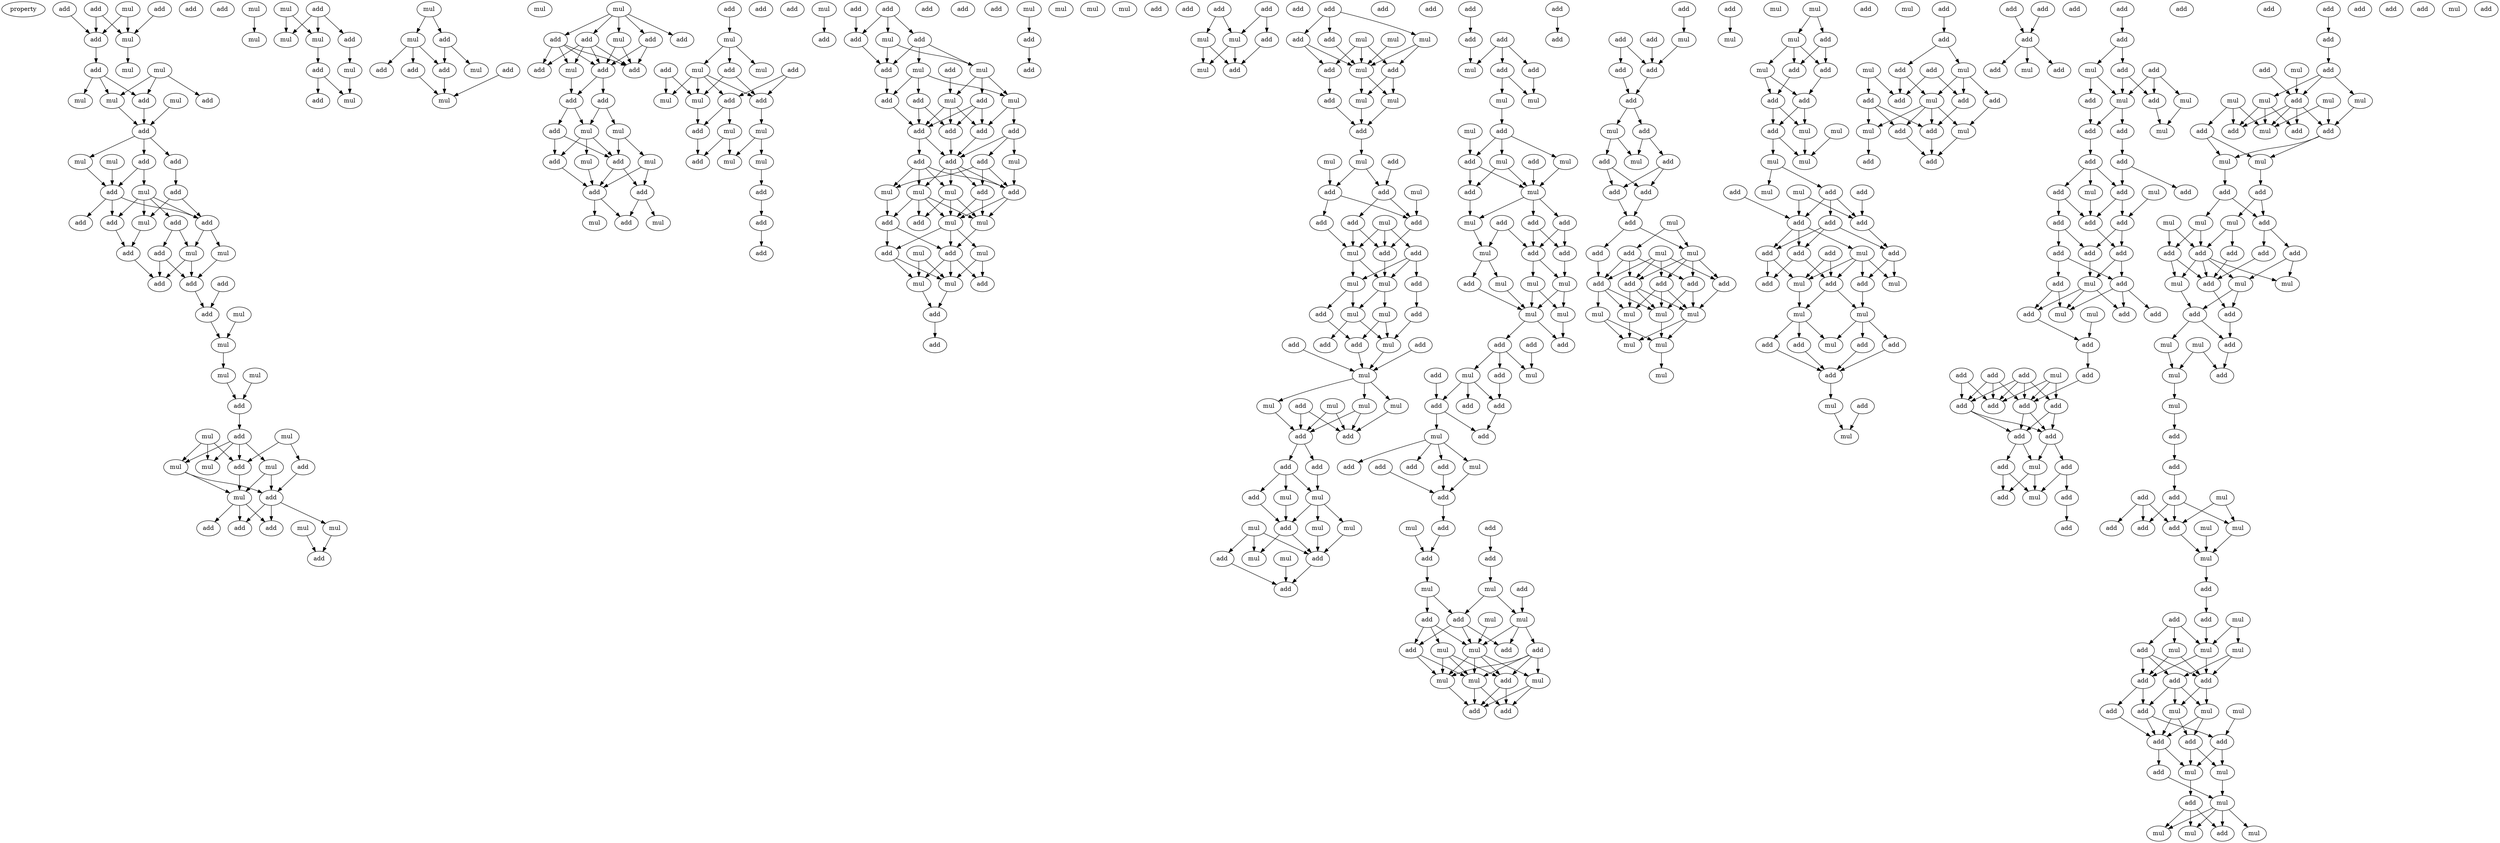 digraph {
    node [fontcolor=black]
    property [mul=2,lf=1.5]
    0 [ label = add ];
    1 [ label = mul ];
    2 [ label = add ];
    3 [ label = add ];
    4 [ label = add ];
    5 [ label = add ];
    6 [ label = mul ];
    7 [ label = mul ];
    8 [ label = mul ];
    9 [ label = add ];
    10 [ label = add ];
    11 [ label = add ];
    12 [ label = mul ];
    13 [ label = mul ];
    14 [ label = mul ];
    15 [ label = add ];
    16 [ label = add ];
    17 [ label = mul ];
    18 [ label = mul ];
    19 [ label = add ];
    20 [ label = add ];
    21 [ label = add ];
    22 [ label = mul ];
    23 [ label = add ];
    24 [ label = mul ];
    25 [ label = add ];
    26 [ label = add ];
    27 [ label = add ];
    28 [ label = add ];
    29 [ label = mul ];
    30 [ label = add ];
    31 [ label = mul ];
    32 [ label = add ];
    33 [ label = add ];
    34 [ label = add ];
    35 [ label = add ];
    36 [ label = mul ];
    37 [ label = mul ];
    38 [ label = mul ];
    39 [ label = mul ];
    40 [ label = add ];
    41 [ label = add ];
    42 [ label = mul ];
    43 [ label = add ];
    44 [ label = mul ];
    45 [ label = mul ];
    46 [ label = mul ];
    47 [ label = add ];
    48 [ label = add ];
    49 [ label = mul ];
    50 [ label = mul ];
    51 [ label = add ];
    52 [ label = add ];
    53 [ label = add ];
    54 [ label = mul ];
    55 [ label = mul ];
    56 [ label = add ];
    57 [ label = mul ];
    58 [ label = add ];
    59 [ label = mul ];
    60 [ label = mul ];
    61 [ label = add ];
    62 [ label = mul ];
    63 [ label = add ];
    64 [ label = mul ];
    65 [ label = mul ];
    66 [ label = add ];
    67 [ label = mul ];
    68 [ label = add ];
    69 [ label = mul ];
    70 [ label = mul ];
    71 [ label = add ];
    72 [ label = add ];
    73 [ label = add ];
    74 [ label = mul ];
    75 [ label = add ];
    76 [ label = add ];
    77 [ label = mul ];
    78 [ label = mul ];
    79 [ label = mul ];
    80 [ label = add ];
    81 [ label = add ];
    82 [ label = add ];
    83 [ label = mul ];
    84 [ label = add ];
    85 [ label = add ];
    86 [ label = add ];
    87 [ label = mul ];
    88 [ label = add ];
    89 [ label = add ];
    90 [ label = add ];
    91 [ label = mul ];
    92 [ label = add ];
    93 [ label = mul ];
    94 [ label = add ];
    95 [ label = mul ];
    96 [ label = add ];
    97 [ label = mul ];
    98 [ label = add ];
    99 [ label = add ];
    100 [ label = mul ];
    101 [ label = mul ];
    102 [ label = add ];
    103 [ label = add ];
    104 [ label = mul ];
    105 [ label = add ];
    106 [ label = mul ];
    107 [ label = mul ];
    108 [ label = add ];
    109 [ label = add ];
    110 [ label = mul ];
    111 [ label = add ];
    112 [ label = add ];
    113 [ label = mul ];
    114 [ label = mul ];
    115 [ label = add ];
    116 [ label = mul ];
    117 [ label = add ];
    118 [ label = mul ];
    119 [ label = mul ];
    120 [ label = add ];
    121 [ label = add ];
    122 [ label = add ];
    123 [ label = add ];
    124 [ label = mul ];
    125 [ label = add ];
    126 [ label = add ];
    127 [ label = add ];
    128 [ label = add ];
    129 [ label = add ];
    130 [ label = add ];
    131 [ label = add ];
    132 [ label = mul ];
    133 [ label = mul ];
    134 [ label = add ];
    135 [ label = add ];
    136 [ label = mul ];
    137 [ label = mul ];
    138 [ label = add ];
    139 [ label = mul ];
    140 [ label = add ];
    141 [ label = add ];
    142 [ label = add ];
    143 [ label = add ];
    144 [ label = add ];
    145 [ label = add ];
    146 [ label = add ];
    147 [ label = add ];
    148 [ label = mul ];
    149 [ label = add ];
    150 [ label = mul ];
    151 [ label = mul ];
    152 [ label = mul ];
    153 [ label = add ];
    154 [ label = add ];
    155 [ label = add ];
    156 [ label = mul ];
    157 [ label = add ];
    158 [ label = mul ];
    159 [ label = mul ];
    160 [ label = add ];
    161 [ label = mul ];
    162 [ label = add ];
    163 [ label = mul ];
    164 [ label = mul ];
    165 [ label = add ];
    166 [ label = add ];
    167 [ label = add ];
    168 [ label = add ];
    169 [ label = add ];
    170 [ label = mul ];
    171 [ label = mul ];
    172 [ label = mul ];
    173 [ label = add ];
    174 [ label = mul ];
    175 [ label = add ];
    176 [ label = add ];
    177 [ label = add ];
    178 [ label = add ];
    179 [ label = add ];
    180 [ label = add ];
    181 [ label = mul ];
    182 [ label = mul ];
    183 [ label = add ];
    184 [ label = mul ];
    185 [ label = add ];
    186 [ label = add ];
    187 [ label = add ];
    188 [ label = mul ];
    189 [ label = mul ];
    190 [ label = mul ];
    191 [ label = add ];
    192 [ label = mul ];
    193 [ label = add ];
    194 [ label = add ];
    195 [ label = add ];
    196 [ label = mul ];
    197 [ label = mul ];
    198 [ label = add ];
    199 [ label = add ];
    200 [ label = mul ];
    201 [ label = mul ];
    202 [ label = add ];
    203 [ label = add ];
    204 [ label = mul ];
    205 [ label = add ];
    206 [ label = add ];
    207 [ label = add ];
    208 [ label = mul ];
    209 [ label = add ];
    210 [ label = mul ];
    211 [ label = add ];
    212 [ label = mul ];
    213 [ label = add ];
    214 [ label = mul ];
    215 [ label = add ];
    216 [ label = add ];
    217 [ label = mul ];
    218 [ label = mul ];
    219 [ label = add ];
    220 [ label = add ];
    221 [ label = add ];
    222 [ label = mul ];
    223 [ label = add ];
    224 [ label = mul ];
    225 [ label = mul ];
    226 [ label = mul ];
    227 [ label = mul ];
    228 [ label = add ];
    229 [ label = mul ];
    230 [ label = add ];
    231 [ label = add ];
    232 [ label = add ];
    233 [ label = add ];
    234 [ label = add ];
    235 [ label = mul ];
    236 [ label = mul ];
    237 [ label = add ];
    238 [ label = mul ];
    239 [ label = mul ];
    240 [ label = mul ];
    241 [ label = add ];
    242 [ label = add ];
    243 [ label = mul ];
    244 [ label = mul ];
    245 [ label = add ];
    246 [ label = add ];
    247 [ label = add ];
    248 [ label = add ];
    249 [ label = add ];
    250 [ label = add ];
    251 [ label = add ];
    252 [ label = add ];
    253 [ label = mul ];
    254 [ label = mul ];
    255 [ label = mul ];
    256 [ label = add ];
    257 [ label = add ];
    258 [ label = mul ];
    259 [ label = add ];
    260 [ label = add ];
    261 [ label = mul ];
    262 [ label = add ];
    263 [ label = mul ];
    264 [ label = add ];
    265 [ label = mul ];
    266 [ label = add ];
    267 [ label = mul ];
    268 [ label = add ];
    269 [ label = add ];
    270 [ label = add ];
    271 [ label = mul ];
    272 [ label = add ];
    273 [ label = add ];
    274 [ label = mul ];
    275 [ label = mul ];
    276 [ label = mul ];
    277 [ label = mul ];
    278 [ label = mul ];
    279 [ label = add ];
    280 [ label = add ];
    281 [ label = add ];
    282 [ label = add ];
    283 [ label = mul ];
    284 [ label = add ];
    285 [ label = mul ];
    286 [ label = add ];
    287 [ label = add ];
    288 [ label = add ];
    289 [ label = add ];
    290 [ label = mul ];
    291 [ label = add ];
    292 [ label = add ];
    293 [ label = add ];
    294 [ label = mul ];
    295 [ label = add ];
    296 [ label = add ];
    297 [ label = add ];
    298 [ label = mul ];
    299 [ label = add ];
    300 [ label = add ];
    301 [ label = add ];
    302 [ label = mul ];
    303 [ label = add ];
    304 [ label = mul ];
    305 [ label = add ];
    306 [ label = mul ];
    307 [ label = add ];
    308 [ label = mul ];
    309 [ label = mul ];
    310 [ label = add ];
    311 [ label = add ];
    312 [ label = mul ];
    313 [ label = add ];
    314 [ label = mul ];
    315 [ label = mul ];
    316 [ label = add ];
    317 [ label = mul ];
    318 [ label = add ];
    319 [ label = add ];
    320 [ label = add ];
    321 [ label = mul ];
    322 [ label = add ];
    323 [ label = add ];
    324 [ label = add ];
    325 [ label = add ];
    326 [ label = add ];
    327 [ label = add ];
    328 [ label = mul ];
    329 [ label = add ];
    330 [ label = mul ];
    331 [ label = add ];
    332 [ label = mul ];
    333 [ label = add ];
    334 [ label = add ];
    335 [ label = add ];
    336 [ label = mul ];
    337 [ label = add ];
    338 [ label = mul ];
    339 [ label = add ];
    340 [ label = add ];
    341 [ label = mul ];
    342 [ label = add ];
    343 [ label = add ];
    344 [ label = add ];
    345 [ label = add ];
    346 [ label = add ];
    347 [ label = mul ];
    348 [ label = mul ];
    349 [ label = mul ];
    350 [ label = mul ];
    351 [ label = mul ];
    352 [ label = mul ];
    353 [ label = mul ];
    354 [ label = mul ];
    355 [ label = mul ];
    356 [ label = add ];
    357 [ label = mul ];
    358 [ label = add ];
    359 [ label = mul ];
    360 [ label = add ];
    361 [ label = add ];
    362 [ label = mul ];
    363 [ label = add ];
    364 [ label = add ];
    365 [ label = add ];
    366 [ label = mul ];
    367 [ label = mul ];
    368 [ label = mul ];
    369 [ label = mul ];
    370 [ label = mul ];
    371 [ label = mul ];
    372 [ label = add ];
    373 [ label = add ];
    374 [ label = add ];
    375 [ label = add ];
    376 [ label = add ];
    377 [ label = add ];
    378 [ label = mul ];
    379 [ label = add ];
    380 [ label = add ];
    381 [ label = add ];
    382 [ label = add ];
    383 [ label = add ];
    384 [ label = add ];
    385 [ label = add ];
    386 [ label = mul ];
    387 [ label = mul ];
    388 [ label = mul ];
    389 [ label = mul ];
    390 [ label = mul ];
    391 [ label = add ];
    392 [ label = add ];
    393 [ label = add ];
    394 [ label = add ];
    395 [ label = add ];
    396 [ label = mul ];
    397 [ label = add ];
    398 [ label = mul ];
    399 [ label = add ];
    400 [ label = add ];
    401 [ label = add ];
    402 [ label = mul ];
    403 [ label = mul ];
    404 [ label = add ];
    405 [ label = add ];
    406 [ label = add ];
    407 [ label = mul ];
    408 [ label = add ];
    409 [ label = add ];
    410 [ label = add ];
    411 [ label = mul ];
    412 [ label = add ];
    413 [ label = mul ];
    414 [ label = add ];
    415 [ label = add ];
    416 [ label = add ];
    417 [ label = add ];
    418 [ label = add ];
    419 [ label = add ];
    420 [ label = add ];
    421 [ label = add ];
    422 [ label = mul ];
    423 [ label = add ];
    424 [ label = add ];
    425 [ label = mul ];
    426 [ label = add ];
    427 [ label = add ];
    428 [ label = mul ];
    429 [ label = add ];
    430 [ label = mul ];
    431 [ label = add ];
    432 [ label = add ];
    433 [ label = mul ];
    434 [ label = add ];
    435 [ label = add ];
    436 [ label = add ];
    437 [ label = add ];
    438 [ label = mul ];
    439 [ label = mul ];
    440 [ label = add ];
    441 [ label = add ];
    442 [ label = add ];
    443 [ label = add ];
    444 [ label = add ];
    445 [ label = add ];
    446 [ label = add ];
    447 [ label = add ];
    448 [ label = add ];
    449 [ label = add ];
    450 [ label = add ];
    451 [ label = mul ];
    452 [ label = mul ];
    453 [ label = add ];
    454 [ label = mul ];
    455 [ label = add ];
    456 [ label = add ];
    457 [ label = add ];
    458 [ label = add ];
    459 [ label = add ];
    460 [ label = add ];
    461 [ label = add ];
    462 [ label = mul ];
    463 [ label = add ];
    464 [ label = add ];
    465 [ label = add ];
    466 [ label = add ];
    467 [ label = add ];
    468 [ label = add ];
    469 [ label = add ];
    470 [ label = mul ];
    471 [ label = add ];
    472 [ label = add ];
    473 [ label = add ];
    474 [ label = mul ];
    475 [ label = add ];
    476 [ label = add ];
    477 [ label = add ];
    478 [ label = add ];
    479 [ label = add ];
    480 [ label = add ];
    481 [ label = mul ];
    482 [ label = mul ];
    483 [ label = mul ];
    484 [ label = add ];
    485 [ label = mul ];
    486 [ label = mul ];
    487 [ label = add ];
    488 [ label = add ];
    489 [ label = mul ];
    490 [ label = add ];
    491 [ label = add ];
    492 [ label = mul ];
    493 [ label = mul ];
    494 [ label = add ];
    495 [ label = add ];
    496 [ label = mul ];
    497 [ label = mul ];
    498 [ label = add ];
    499 [ label = mul ];
    500 [ label = add ];
    501 [ label = add ];
    502 [ label = add ];
    503 [ label = add ];
    504 [ label = add ];
    505 [ label = add ];
    506 [ label = mul ];
    507 [ label = mul ];
    508 [ label = mul ];
    509 [ label = add ];
    510 [ label = add ];
    511 [ label = mul ];
    512 [ label = mul ];
    513 [ label = add ];
    514 [ label = add ];
    515 [ label = add ];
    516 [ label = mul ];
    517 [ label = mul ];
    518 [ label = add ];
    519 [ label = add ];
    520 [ label = add ];
    521 [ label = add ];
    522 [ label = mul ];
    523 [ label = add ];
    524 [ label = add ];
    525 [ label = mul ];
    526 [ label = mul ];
    527 [ label = add ];
    528 [ label = add ];
    529 [ label = mul ];
    530 [ label = add ];
    531 [ label = add ];
    532 [ label = add ];
    533 [ label = add ];
    534 [ label = mul ];
    535 [ label = add ];
    536 [ label = mul ];
    537 [ label = mul ];
    538 [ label = mul ];
    539 [ label = add ];
    540 [ label = add ];
    541 [ label = add ];
    542 [ label = add ];
    543 [ label = mul ];
    544 [ label = mul ];
    545 [ label = add ];
    546 [ label = mul ];
    547 [ label = add ];
    548 [ label = add ];
    549 [ label = add ];
    550 [ label = mul ];
    551 [ label = mul ];
    552 [ label = add ];
    553 [ label = mul ];
    554 [ label = add ];
    555 [ label = mul ];
    556 [ label = add ];
    557 [ label = add ];
    558 [ label = mul ];
    559 [ label = mul ];
    560 [ label = mul ];
    0 -> 5 [ name = 0 ];
    0 -> 6 [ name = 1 ];
    1 -> 5 [ name = 2 ];
    1 -> 6 [ name = 3 ];
    2 -> 6 [ name = 4 ];
    3 -> 5 [ name = 5 ];
    5 -> 9 [ name = 6 ];
    6 -> 8 [ name = 7 ];
    7 -> 10 [ name = 8 ];
    7 -> 11 [ name = 9 ];
    7 -> 13 [ name = 10 ];
    9 -> 10 [ name = 11 ];
    9 -> 12 [ name = 12 ];
    9 -> 13 [ name = 13 ];
    10 -> 15 [ name = 14 ];
    13 -> 15 [ name = 15 ];
    14 -> 15 [ name = 16 ];
    15 -> 16 [ name = 17 ];
    15 -> 17 [ name = 18 ];
    15 -> 19 [ name = 19 ];
    16 -> 20 [ name = 20 ];
    17 -> 21 [ name = 21 ];
    18 -> 21 [ name = 22 ];
    19 -> 21 [ name = 23 ];
    19 -> 22 [ name = 24 ];
    20 -> 24 [ name = 25 ];
    20 -> 26 [ name = 26 ];
    21 -> 23 [ name = 27 ];
    21 -> 26 [ name = 28 ];
    21 -> 27 [ name = 29 ];
    22 -> 24 [ name = 30 ];
    22 -> 25 [ name = 31 ];
    22 -> 26 [ name = 32 ];
    22 -> 27 [ name = 33 ];
    24 -> 30 [ name = 34 ];
    25 -> 28 [ name = 35 ];
    25 -> 29 [ name = 36 ];
    26 -> 29 [ name = 37 ];
    26 -> 31 [ name = 38 ];
    27 -> 30 [ name = 39 ];
    28 -> 33 [ name = 40 ];
    28 -> 34 [ name = 41 ];
    29 -> 33 [ name = 42 ];
    29 -> 34 [ name = 43 ];
    30 -> 34 [ name = 44 ];
    31 -> 33 [ name = 45 ];
    32 -> 35 [ name = 46 ];
    33 -> 35 [ name = 47 ];
    35 -> 37 [ name = 48 ];
    36 -> 37 [ name = 49 ];
    37 -> 39 [ name = 50 ];
    38 -> 41 [ name = 51 ];
    39 -> 41 [ name = 52 ];
    41 -> 43 [ name = 53 ];
    42 -> 47 [ name = 54 ];
    42 -> 48 [ name = 55 ];
    43 -> 45 [ name = 56 ];
    43 -> 46 [ name = 57 ];
    43 -> 48 [ name = 58 ];
    43 -> 49 [ name = 59 ];
    44 -> 45 [ name = 60 ];
    44 -> 46 [ name = 61 ];
    44 -> 48 [ name = 62 ];
    45 -> 50 [ name = 63 ];
    45 -> 51 [ name = 64 ];
    47 -> 51 [ name = 65 ];
    48 -> 50 [ name = 66 ];
    49 -> 50 [ name = 67 ];
    49 -> 51 [ name = 68 ];
    50 -> 52 [ name = 69 ];
    50 -> 53 [ name = 70 ];
    50 -> 56 [ name = 71 ];
    51 -> 53 [ name = 72 ];
    51 -> 55 [ name = 73 ];
    51 -> 56 [ name = 74 ];
    54 -> 58 [ name = 75 ];
    55 -> 58 [ name = 76 ];
    57 -> 59 [ name = 77 ];
    60 -> 62 [ name = 78 ];
    60 -> 64 [ name = 79 ];
    61 -> 62 [ name = 80 ];
    61 -> 63 [ name = 81 ];
    61 -> 64 [ name = 82 ];
    63 -> 65 [ name = 83 ];
    64 -> 66 [ name = 84 ];
    65 -> 67 [ name = 85 ];
    66 -> 67 [ name = 86 ];
    66 -> 68 [ name = 87 ];
    69 -> 70 [ name = 88 ];
    69 -> 71 [ name = 89 ];
    70 -> 72 [ name = 90 ];
    70 -> 75 [ name = 91 ];
    70 -> 76 [ name = 92 ];
    71 -> 74 [ name = 93 ];
    71 -> 75 [ name = 94 ];
    73 -> 77 [ name = 95 ];
    75 -> 77 [ name = 96 ];
    76 -> 77 [ name = 97 ];
    79 -> 80 [ name = 98 ];
    79 -> 81 [ name = 99 ];
    79 -> 82 [ name = 100 ];
    79 -> 83 [ name = 101 ];
    79 -> 84 [ name = 102 ];
    80 -> 85 [ name = 103 ];
    80 -> 86 [ name = 104 ];
    80 -> 87 [ name = 105 ];
    80 -> 88 [ name = 106 ];
    82 -> 86 [ name = 107 ];
    82 -> 88 [ name = 108 ];
    83 -> 86 [ name = 109 ];
    83 -> 88 [ name = 110 ];
    84 -> 85 [ name = 111 ];
    84 -> 86 [ name = 112 ];
    84 -> 87 [ name = 113 ];
    84 -> 88 [ name = 114 ];
    86 -> 89 [ name = 115 ];
    86 -> 90 [ name = 116 ];
    87 -> 89 [ name = 117 ];
    89 -> 92 [ name = 118 ];
    89 -> 93 [ name = 119 ];
    90 -> 91 [ name = 120 ];
    90 -> 93 [ name = 121 ];
    91 -> 94 [ name = 122 ];
    91 -> 95 [ name = 123 ];
    92 -> 94 [ name = 124 ];
    92 -> 96 [ name = 125 ];
    93 -> 94 [ name = 126 ];
    93 -> 96 [ name = 127 ];
    93 -> 97 [ name = 128 ];
    94 -> 98 [ name = 129 ];
    94 -> 99 [ name = 130 ];
    95 -> 98 [ name = 131 ];
    95 -> 99 [ name = 132 ];
    96 -> 98 [ name = 133 ];
    97 -> 98 [ name = 134 ];
    98 -> 101 [ name = 135 ];
    98 -> 102 [ name = 136 ];
    99 -> 100 [ name = 137 ];
    99 -> 102 [ name = 138 ];
    103 -> 104 [ name = 139 ];
    104 -> 105 [ name = 140 ];
    104 -> 106 [ name = 141 ];
    104 -> 107 [ name = 142 ];
    105 -> 110 [ name = 143 ];
    105 -> 111 [ name = 144 ];
    107 -> 110 [ name = 145 ];
    107 -> 111 [ name = 146 ];
    107 -> 112 [ name = 147 ];
    107 -> 113 [ name = 148 ];
    108 -> 110 [ name = 149 ];
    108 -> 113 [ name = 150 ];
    109 -> 111 [ name = 151 ];
    109 -> 112 [ name = 152 ];
    110 -> 115 [ name = 153 ];
    111 -> 114 [ name = 154 ];
    112 -> 115 [ name = 155 ];
    112 -> 116 [ name = 156 ];
    114 -> 118 [ name = 157 ];
    114 -> 119 [ name = 158 ];
    115 -> 117 [ name = 159 ];
    116 -> 117 [ name = 160 ];
    116 -> 119 [ name = 161 ];
    118 -> 120 [ name = 162 ];
    120 -> 122 [ name = 163 ];
    122 -> 125 [ name = 164 ];
    124 -> 126 [ name = 165 ];
    127 -> 130 [ name = 166 ];
    128 -> 130 [ name = 167 ];
    128 -> 131 [ name = 168 ];
    128 -> 132 [ name = 169 ];
    130 -> 134 [ name = 170 ];
    131 -> 133 [ name = 171 ];
    131 -> 134 [ name = 172 ];
    131 -> 136 [ name = 173 ];
    132 -> 133 [ name = 174 ];
    132 -> 134 [ name = 175 ];
    133 -> 137 [ name = 176 ];
    133 -> 139 [ name = 177 ];
    133 -> 141 [ name = 178 ];
    134 -> 140 [ name = 179 ];
    135 -> 137 [ name = 180 ];
    136 -> 138 [ name = 181 ];
    136 -> 139 [ name = 182 ];
    136 -> 140 [ name = 183 ];
    137 -> 142 [ name = 184 ];
    137 -> 144 [ name = 185 ];
    137 -> 145 [ name = 186 ];
    138 -> 142 [ name = 187 ];
    138 -> 144 [ name = 188 ];
    139 -> 143 [ name = 189 ];
    139 -> 145 [ name = 190 ];
    140 -> 142 [ name = 191 ];
    141 -> 142 [ name = 192 ];
    141 -> 144 [ name = 193 ];
    141 -> 145 [ name = 194 ];
    142 -> 147 [ name = 195 ];
    142 -> 149 [ name = 196 ];
    143 -> 146 [ name = 197 ];
    143 -> 147 [ name = 198 ];
    143 -> 148 [ name = 199 ];
    144 -> 147 [ name = 200 ];
    145 -> 147 [ name = 201 ];
    146 -> 151 [ name = 202 ];
    146 -> 153 [ name = 203 ];
    146 -> 154 [ name = 204 ];
    147 -> 150 [ name = 205 ];
    147 -> 152 [ name = 206 ];
    147 -> 153 [ name = 207 ];
    147 -> 154 [ name = 208 ];
    148 -> 154 [ name = 209 ];
    149 -> 150 [ name = 210 ];
    149 -> 151 [ name = 211 ];
    149 -> 152 [ name = 212 ];
    149 -> 154 [ name = 213 ];
    150 -> 156 [ name = 214 ];
    150 -> 157 [ name = 215 ];
    150 -> 158 [ name = 216 ];
    151 -> 155 [ name = 217 ];
    152 -> 155 [ name = 218 ];
    152 -> 156 [ name = 219 ];
    152 -> 157 [ name = 220 ];
    152 -> 158 [ name = 221 ];
    153 -> 156 [ name = 222 ];
    153 -> 158 [ name = 223 ];
    154 -> 156 [ name = 224 ];
    154 -> 158 [ name = 225 ];
    155 -> 160 [ name = 226 ];
    155 -> 162 [ name = 227 ];
    156 -> 160 [ name = 228 ];
    156 -> 161 [ name = 229 ];
    156 -> 162 [ name = 230 ];
    158 -> 162 [ name = 231 ];
    159 -> 163 [ name = 232 ];
    159 -> 164 [ name = 233 ];
    160 -> 163 [ name = 234 ];
    160 -> 164 [ name = 235 ];
    161 -> 163 [ name = 236 ];
    161 -> 165 [ name = 237 ];
    162 -> 163 [ name = 238 ];
    162 -> 164 [ name = 239 ];
    162 -> 165 [ name = 240 ];
    163 -> 166 [ name = 241 ];
    164 -> 166 [ name = 242 ];
    166 -> 169 [ name = 243 ];
    170 -> 173 [ name = 244 ];
    173 -> 176 [ name = 245 ];
    178 -> 181 [ name = 246 ];
    178 -> 182 [ name = 247 ];
    180 -> 182 [ name = 248 ];
    180 -> 183 [ name = 249 ];
    181 -> 184 [ name = 250 ];
    181 -> 185 [ name = 251 ];
    182 -> 184 [ name = 252 ];
    182 -> 185 [ name = 253 ];
    183 -> 185 [ name = 254 ];
    186 -> 187 [ name = 255 ];
    186 -> 190 [ name = 256 ];
    186 -> 191 [ name = 257 ];
    187 -> 192 [ name = 258 ];
    187 -> 193 [ name = 259 ];
    188 -> 192 [ name = 260 ];
    188 -> 193 [ name = 261 ];
    188 -> 194 [ name = 262 ];
    189 -> 192 [ name = 263 ];
    190 -> 192 [ name = 264 ];
    190 -> 194 [ name = 265 ];
    191 -> 192 [ name = 266 ];
    192 -> 196 [ name = 267 ];
    192 -> 197 [ name = 268 ];
    193 -> 195 [ name = 269 ];
    194 -> 196 [ name = 270 ];
    194 -> 197 [ name = 271 ];
    195 -> 198 [ name = 272 ];
    196 -> 198 [ name = 273 ];
    197 -> 198 [ name = 274 ];
    198 -> 201 [ name = 275 ];
    199 -> 202 [ name = 276 ];
    200 -> 203 [ name = 277 ];
    201 -> 202 [ name = 278 ];
    201 -> 203 [ name = 279 ];
    202 -> 205 [ name = 280 ];
    202 -> 206 [ name = 281 ];
    203 -> 205 [ name = 282 ];
    203 -> 207 [ name = 283 ];
    204 -> 205 [ name = 284 ];
    205 -> 211 [ name = 285 ];
    206 -> 210 [ name = 286 ];
    206 -> 211 [ name = 287 ];
    207 -> 210 [ name = 288 ];
    208 -> 209 [ name = 289 ];
    208 -> 210 [ name = 290 ];
    208 -> 211 [ name = 291 ];
    209 -> 212 [ name = 292 ];
    209 -> 213 [ name = 293 ];
    209 -> 214 [ name = 294 ];
    210 -> 212 [ name = 295 ];
    210 -> 214 [ name = 296 ];
    211 -> 212 [ name = 297 ];
    212 -> 217 [ name = 298 ];
    212 -> 218 [ name = 299 ];
    213 -> 216 [ name = 300 ];
    214 -> 215 [ name = 301 ];
    214 -> 217 [ name = 302 ];
    215 -> 220 [ name = 303 ];
    216 -> 222 [ name = 304 ];
    217 -> 219 [ name = 305 ];
    217 -> 222 [ name = 306 ];
    218 -> 220 [ name = 307 ];
    218 -> 222 [ name = 308 ];
    220 -> 224 [ name = 309 ];
    221 -> 224 [ name = 310 ];
    222 -> 224 [ name = 311 ];
    223 -> 224 [ name = 312 ];
    224 -> 225 [ name = 313 ];
    224 -> 226 [ name = 314 ];
    224 -> 229 [ name = 315 ];
    225 -> 230 [ name = 316 ];
    226 -> 230 [ name = 317 ];
    226 -> 231 [ name = 318 ];
    227 -> 230 [ name = 319 ];
    227 -> 231 [ name = 320 ];
    228 -> 230 [ name = 321 ];
    228 -> 231 [ name = 322 ];
    229 -> 231 [ name = 323 ];
    231 -> 232 [ name = 324 ];
    231 -> 233 [ name = 325 ];
    232 -> 235 [ name = 326 ];
    233 -> 235 [ name = 327 ];
    233 -> 236 [ name = 328 ];
    233 -> 237 [ name = 329 ];
    235 -> 238 [ name = 330 ];
    235 -> 239 [ name = 331 ];
    235 -> 241 [ name = 332 ];
    236 -> 241 [ name = 333 ];
    237 -> 241 [ name = 334 ];
    238 -> 245 [ name = 335 ];
    239 -> 245 [ name = 336 ];
    240 -> 242 [ name = 337 ];
    240 -> 243 [ name = 338 ];
    240 -> 245 [ name = 339 ];
    241 -> 243 [ name = 340 ];
    241 -> 245 [ name = 341 ];
    242 -> 246 [ name = 342 ];
    244 -> 246 [ name = 343 ];
    245 -> 246 [ name = 344 ];
    248 -> 249 [ name = 345 ];
    249 -> 253 [ name = 346 ];
    250 -> 251 [ name = 347 ];
    250 -> 252 [ name = 348 ];
    250 -> 253 [ name = 349 ];
    251 -> 254 [ name = 350 ];
    251 -> 255 [ name = 351 ];
    252 -> 254 [ name = 352 ];
    255 -> 256 [ name = 353 ];
    256 -> 260 [ name = 354 ];
    256 -> 261 [ name = 355 ];
    256 -> 263 [ name = 356 ];
    257 -> 259 [ name = 357 ];
    258 -> 260 [ name = 358 ];
    260 -> 264 [ name = 359 ];
    260 -> 265 [ name = 360 ];
    261 -> 264 [ name = 361 ];
    261 -> 265 [ name = 362 ];
    262 -> 265 [ name = 363 ];
    263 -> 265 [ name = 364 ];
    264 -> 267 [ name = 365 ];
    265 -> 267 [ name = 366 ];
    265 -> 268 [ name = 367 ];
    265 -> 269 [ name = 368 ];
    266 -> 270 [ name = 369 ];
    266 -> 271 [ name = 370 ];
    267 -> 271 [ name = 371 ];
    268 -> 270 [ name = 372 ];
    268 -> 272 [ name = 373 ];
    269 -> 270 [ name = 374 ];
    269 -> 272 [ name = 375 ];
    270 -> 274 [ name = 376 ];
    270 -> 276 [ name = 377 ];
    271 -> 273 [ name = 378 ];
    271 -> 275 [ name = 379 ];
    272 -> 274 [ name = 380 ];
    273 -> 277 [ name = 381 ];
    274 -> 277 [ name = 382 ];
    274 -> 278 [ name = 383 ];
    275 -> 277 [ name = 384 ];
    276 -> 277 [ name = 385 ];
    276 -> 278 [ name = 386 ];
    277 -> 279 [ name = 387 ];
    277 -> 281 [ name = 388 ];
    278 -> 281 [ name = 389 ];
    279 -> 282 [ name = 390 ];
    279 -> 283 [ name = 391 ];
    279 -> 285 [ name = 392 ];
    280 -> 285 [ name = 393 ];
    282 -> 288 [ name = 394 ];
    283 -> 286 [ name = 395 ];
    283 -> 287 [ name = 396 ];
    283 -> 288 [ name = 397 ];
    284 -> 287 [ name = 398 ];
    287 -> 289 [ name = 399 ];
    287 -> 290 [ name = 400 ];
    288 -> 289 [ name = 401 ];
    290 -> 291 [ name = 402 ];
    290 -> 293 [ name = 403 ];
    290 -> 294 [ name = 404 ];
    290 -> 295 [ name = 405 ];
    292 -> 296 [ name = 406 ];
    293 -> 296 [ name = 407 ];
    294 -> 296 [ name = 408 ];
    296 -> 299 [ name = 409 ];
    297 -> 300 [ name = 410 ];
    298 -> 301 [ name = 411 ];
    299 -> 301 [ name = 412 ];
    300 -> 302 [ name = 413 ];
    301 -> 304 [ name = 414 ];
    302 -> 305 [ name = 415 ];
    302 -> 308 [ name = 416 ];
    303 -> 308 [ name = 417 ];
    304 -> 305 [ name = 418 ];
    304 -> 307 [ name = 419 ];
    305 -> 309 [ name = 420 ];
    305 -> 311 [ name = 421 ];
    305 -> 313 [ name = 422 ];
    306 -> 309 [ name = 423 ];
    307 -> 309 [ name = 424 ];
    307 -> 312 [ name = 425 ];
    307 -> 313 [ name = 426 ];
    308 -> 309 [ name = 427 ];
    308 -> 310 [ name = 428 ];
    308 -> 311 [ name = 429 ];
    309 -> 314 [ name = 430 ];
    309 -> 315 [ name = 431 ];
    309 -> 316 [ name = 432 ];
    309 -> 317 [ name = 433 ];
    310 -> 314 [ name = 434 ];
    310 -> 315 [ name = 435 ];
    310 -> 316 [ name = 436 ];
    310 -> 317 [ name = 437 ];
    312 -> 314 [ name = 438 ];
    312 -> 316 [ name = 439 ];
    312 -> 317 [ name = 440 ];
    313 -> 314 [ name = 441 ];
    313 -> 317 [ name = 442 ];
    314 -> 319 [ name = 443 ];
    315 -> 318 [ name = 444 ];
    315 -> 319 [ name = 445 ];
    316 -> 318 [ name = 446 ];
    316 -> 319 [ name = 447 ];
    317 -> 318 [ name = 448 ];
    317 -> 319 [ name = 449 ];
    320 -> 321 [ name = 450 ];
    321 -> 325 [ name = 451 ];
    322 -> 325 [ name = 452 ];
    323 -> 324 [ name = 453 ];
    323 -> 325 [ name = 454 ];
    324 -> 326 [ name = 455 ];
    325 -> 326 [ name = 456 ];
    326 -> 328 [ name = 457 ];
    326 -> 329 [ name = 458 ];
    327 -> 330 [ name = 459 ];
    328 -> 332 [ name = 460 ];
    328 -> 333 [ name = 461 ];
    329 -> 331 [ name = 462 ];
    329 -> 332 [ name = 463 ];
    331 -> 334 [ name = 464 ];
    331 -> 335 [ name = 465 ];
    333 -> 334 [ name = 466 ];
    333 -> 335 [ name = 467 ];
    334 -> 337 [ name = 468 ];
    335 -> 337 [ name = 469 ];
    336 -> 338 [ name = 470 ];
    336 -> 340 [ name = 471 ];
    337 -> 338 [ name = 472 ];
    337 -> 339 [ name = 473 ];
    338 -> 342 [ name = 474 ];
    338 -> 343 [ name = 475 ];
    338 -> 344 [ name = 476 ];
    338 -> 346 [ name = 477 ];
    339 -> 345 [ name = 478 ];
    340 -> 344 [ name = 479 ];
    340 -> 345 [ name = 480 ];
    340 -> 346 [ name = 481 ];
    341 -> 342 [ name = 482 ];
    341 -> 343 [ name = 483 ];
    341 -> 344 [ name = 484 ];
    341 -> 345 [ name = 485 ];
    342 -> 348 [ name = 486 ];
    343 -> 347 [ name = 487 ];
    343 -> 348 [ name = 488 ];
    343 -> 350 [ name = 489 ];
    344 -> 347 [ name = 490 ];
    344 -> 348 [ name = 491 ];
    344 -> 350 [ name = 492 ];
    345 -> 347 [ name = 493 ];
    345 -> 349 [ name = 494 ];
    345 -> 350 [ name = 495 ];
    346 -> 348 [ name = 496 ];
    346 -> 350 [ name = 497 ];
    347 -> 353 [ name = 498 ];
    348 -> 352 [ name = 499 ];
    348 -> 353 [ name = 500 ];
    349 -> 352 [ name = 501 ];
    349 -> 353 [ name = 502 ];
    350 -> 352 [ name = 503 ];
    352 -> 354 [ name = 504 ];
    355 -> 356 [ name = 505 ];
    355 -> 357 [ name = 506 ];
    356 -> 360 [ name = 507 ];
    356 -> 361 [ name = 508 ];
    357 -> 359 [ name = 509 ];
    357 -> 360 [ name = 510 ];
    357 -> 361 [ name = 511 ];
    359 -> 363 [ name = 512 ];
    359 -> 364 [ name = 513 ];
    360 -> 364 [ name = 514 ];
    361 -> 363 [ name = 515 ];
    363 -> 365 [ name = 516 ];
    363 -> 367 [ name = 517 ];
    364 -> 365 [ name = 518 ];
    364 -> 367 [ name = 519 ];
    365 -> 368 [ name = 520 ];
    365 -> 369 [ name = 521 ];
    366 -> 369 [ name = 522 ];
    367 -> 369 [ name = 523 ];
    368 -> 370 [ name = 524 ];
    368 -> 372 [ name = 525 ];
    371 -> 376 [ name = 526 ];
    371 -> 377 [ name = 527 ];
    372 -> 375 [ name = 528 ];
    372 -> 376 [ name = 529 ];
    372 -> 377 [ name = 530 ];
    373 -> 377 [ name = 531 ];
    374 -> 376 [ name = 532 ];
    375 -> 380 [ name = 533 ];
    375 -> 381 [ name = 534 ];
    375 -> 382 [ name = 535 ];
    376 -> 378 [ name = 536 ];
    376 -> 380 [ name = 537 ];
    376 -> 381 [ name = 538 ];
    377 -> 382 [ name = 539 ];
    378 -> 383 [ name = 540 ];
    378 -> 384 [ name = 541 ];
    378 -> 386 [ name = 542 ];
    378 -> 387 [ name = 543 ];
    379 -> 384 [ name = 544 ];
    379 -> 386 [ name = 545 ];
    380 -> 385 [ name = 546 ];
    380 -> 386 [ name = 547 ];
    381 -> 384 [ name = 548 ];
    381 -> 385 [ name = 549 ];
    382 -> 383 [ name = 550 ];
    382 -> 387 [ name = 551 ];
    383 -> 389 [ name = 552 ];
    384 -> 388 [ name = 553 ];
    384 -> 389 [ name = 554 ];
    386 -> 388 [ name = 555 ];
    388 -> 390 [ name = 556 ];
    388 -> 392 [ name = 557 ];
    388 -> 394 [ name = 558 ];
    389 -> 390 [ name = 559 ];
    389 -> 391 [ name = 560 ];
    389 -> 393 [ name = 561 ];
    391 -> 395 [ name = 562 ];
    392 -> 395 [ name = 563 ];
    393 -> 395 [ name = 564 ];
    394 -> 395 [ name = 565 ];
    395 -> 396 [ name = 566 ];
    396 -> 398 [ name = 567 ];
    397 -> 398 [ name = 568 ];
    399 -> 400 [ name = 569 ];
    400 -> 401 [ name = 570 ];
    400 -> 402 [ name = 571 ];
    401 -> 405 [ name = 572 ];
    401 -> 407 [ name = 573 ];
    402 -> 406 [ name = 574 ];
    402 -> 407 [ name = 575 ];
    402 -> 409 [ name = 576 ];
    403 -> 405 [ name = 577 ];
    403 -> 408 [ name = 578 ];
    404 -> 405 [ name = 579 ];
    404 -> 406 [ name = 580 ];
    406 -> 410 [ name = 581 ];
    407 -> 410 [ name = 582 ];
    407 -> 411 [ name = 583 ];
    407 -> 412 [ name = 584 ];
    407 -> 413 [ name = 585 ];
    408 -> 410 [ name = 586 ];
    408 -> 411 [ name = 587 ];
    408 -> 412 [ name = 588 ];
    409 -> 413 [ name = 589 ];
    410 -> 416 [ name = 590 ];
    411 -> 418 [ name = 591 ];
    412 -> 416 [ name = 592 ];
    413 -> 416 [ name = 593 ];
    414 -> 419 [ name = 594 ];
    415 -> 419 [ name = 595 ];
    419 -> 420 [ name = 596 ];
    419 -> 422 [ name = 597 ];
    419 -> 423 [ name = 598 ];
    421 -> 424 [ name = 599 ];
    424 -> 425 [ name = 600 ];
    424 -> 427 [ name = 601 ];
    425 -> 428 [ name = 602 ];
    425 -> 431 [ name = 603 ];
    426 -> 428 [ name = 604 ];
    426 -> 429 [ name = 605 ];
    426 -> 430 [ name = 606 ];
    427 -> 428 [ name = 607 ];
    427 -> 429 [ name = 608 ];
    428 -> 432 [ name = 609 ];
    428 -> 434 [ name = 610 ];
    429 -> 433 [ name = 611 ];
    430 -> 433 [ name = 612 ];
    431 -> 434 [ name = 613 ];
    432 -> 436 [ name = 614 ];
    434 -> 435 [ name = 615 ];
    435 -> 439 [ name = 616 ];
    435 -> 440 [ name = 617 ];
    435 -> 442 [ name = 618 ];
    436 -> 440 [ name = 619 ];
    436 -> 441 [ name = 620 ];
    438 -> 444 [ name = 621 ];
    439 -> 445 [ name = 622 ];
    440 -> 444 [ name = 623 ];
    440 -> 445 [ name = 624 ];
    442 -> 443 [ name = 625 ];
    442 -> 445 [ name = 626 ];
    443 -> 446 [ name = 627 ];
    443 -> 447 [ name = 628 ];
    444 -> 447 [ name = 629 ];
    444 -> 448 [ name = 630 ];
    445 -> 448 [ name = 631 ];
    446 -> 449 [ name = 632 ];
    446 -> 450 [ name = 633 ];
    447 -> 451 [ name = 634 ];
    448 -> 449 [ name = 635 ];
    448 -> 451 [ name = 636 ];
    449 -> 452 [ name = 637 ];
    449 -> 453 [ name = 638 ];
    449 -> 456 [ name = 639 ];
    450 -> 452 [ name = 640 ];
    450 -> 455 [ name = 641 ];
    451 -> 452 [ name = 642 ];
    451 -> 455 [ name = 643 ];
    451 -> 456 [ name = 644 ];
    454 -> 457 [ name = 645 ];
    455 -> 457 [ name = 646 ];
    457 -> 459 [ name = 647 ];
    458 -> 463 [ name = 648 ];
    458 -> 464 [ name = 649 ];
    459 -> 466 [ name = 650 ];
    460 -> 463 [ name = 651 ];
    460 -> 464 [ name = 652 ];
    460 -> 466 [ name = 653 ];
    461 -> 463 [ name = 654 ];
    461 -> 464 [ name = 655 ];
    461 -> 465 [ name = 656 ];
    461 -> 466 [ name = 657 ];
    462 -> 463 [ name = 658 ];
    462 -> 465 [ name = 659 ];
    462 -> 466 [ name = 660 ];
    464 -> 467 [ name = 661 ];
    464 -> 468 [ name = 662 ];
    465 -> 467 [ name = 663 ];
    465 -> 468 [ name = 664 ];
    466 -> 467 [ name = 665 ];
    466 -> 468 [ name = 666 ];
    467 -> 470 [ name = 667 ];
    467 -> 472 [ name = 668 ];
    468 -> 469 [ name = 669 ];
    468 -> 470 [ name = 670 ];
    469 -> 474 [ name = 671 ];
    469 -> 475 [ name = 672 ];
    470 -> 474 [ name = 673 ];
    470 -> 475 [ name = 674 ];
    472 -> 473 [ name = 675 ];
    472 -> 474 [ name = 676 ];
    473 -> 476 [ name = 677 ];
    477 -> 478 [ name = 678 ];
    478 -> 480 [ name = 679 ];
    479 -> 484 [ name = 680 ];
    480 -> 484 [ name = 681 ];
    480 -> 485 [ name = 682 ];
    480 -> 486 [ name = 683 ];
    481 -> 484 [ name = 684 ];
    482 -> 487 [ name = 685 ];
    482 -> 489 [ name = 686 ];
    483 -> 488 [ name = 687 ];
    483 -> 489 [ name = 688 ];
    483 -> 490 [ name = 689 ];
    484 -> 487 [ name = 690 ];
    484 -> 488 [ name = 691 ];
    484 -> 489 [ name = 692 ];
    484 -> 491 [ name = 693 ];
    485 -> 488 [ name = 694 ];
    485 -> 489 [ name = 695 ];
    485 -> 491 [ name = 696 ];
    486 -> 487 [ name = 697 ];
    487 -> 492 [ name = 698 ];
    487 -> 493 [ name = 699 ];
    490 -> 492 [ name = 700 ];
    490 -> 493 [ name = 701 ];
    492 -> 495 [ name = 702 ];
    493 -> 494 [ name = 703 ];
    494 -> 498 [ name = 704 ];
    494 -> 499 [ name = 705 ];
    495 -> 497 [ name = 706 ];
    495 -> 498 [ name = 707 ];
    496 -> 502 [ name = 708 ];
    496 -> 504 [ name = 709 ];
    497 -> 502 [ name = 710 ];
    497 -> 504 [ name = 711 ];
    498 -> 500 [ name = 712 ];
    498 -> 501 [ name = 713 ];
    499 -> 503 [ name = 714 ];
    499 -> 504 [ name = 715 ];
    500 -> 505 [ name = 716 ];
    501 -> 507 [ name = 717 ];
    501 -> 508 [ name = 718 ];
    502 -> 505 [ name = 719 ];
    502 -> 506 [ name = 720 ];
    503 -> 505 [ name = 721 ];
    504 -> 505 [ name = 722 ];
    504 -> 506 [ name = 723 ];
    504 -> 507 [ name = 724 ];
    504 -> 508 [ name = 725 ];
    505 -> 510 [ name = 726 ];
    506 -> 509 [ name = 727 ];
    508 -> 509 [ name = 728 ];
    508 -> 510 [ name = 729 ];
    509 -> 511 [ name = 730 ];
    509 -> 513 [ name = 731 ];
    510 -> 513 [ name = 732 ];
    511 -> 516 [ name = 733 ];
    512 -> 515 [ name = 734 ];
    512 -> 516 [ name = 735 ];
    513 -> 515 [ name = 736 ];
    516 -> 517 [ name = 737 ];
    517 -> 519 [ name = 738 ];
    519 -> 520 [ name = 739 ];
    520 -> 523 [ name = 740 ];
    521 -> 524 [ name = 741 ];
    521 -> 527 [ name = 742 ];
    521 -> 528 [ name = 743 ];
    522 -> 526 [ name = 744 ];
    522 -> 528 [ name = 745 ];
    523 -> 524 [ name = 746 ];
    523 -> 526 [ name = 747 ];
    523 -> 528 [ name = 748 ];
    525 -> 529 [ name = 749 ];
    526 -> 529 [ name = 750 ];
    528 -> 529 [ name = 751 ];
    529 -> 530 [ name = 752 ];
    530 -> 531 [ name = 753 ];
    531 -> 536 [ name = 754 ];
    532 -> 535 [ name = 755 ];
    532 -> 536 [ name = 756 ];
    532 -> 538 [ name = 757 ];
    534 -> 536 [ name = 758 ];
    534 -> 537 [ name = 759 ];
    535 -> 539 [ name = 760 ];
    535 -> 540 [ name = 761 ];
    535 -> 541 [ name = 762 ];
    536 -> 539 [ name = 763 ];
    536 -> 541 [ name = 764 ];
    537 -> 539 [ name = 765 ];
    537 -> 540 [ name = 766 ];
    538 -> 539 [ name = 767 ];
    538 -> 541 [ name = 768 ];
    539 -> 544 [ name = 769 ];
    539 -> 546 [ name = 770 ];
    540 -> 542 [ name = 771 ];
    540 -> 544 [ name = 772 ];
    540 -> 546 [ name = 773 ];
    541 -> 542 [ name = 774 ];
    541 -> 545 [ name = 775 ];
    542 -> 547 [ name = 776 ];
    542 -> 548 [ name = 777 ];
    543 -> 547 [ name = 778 ];
    544 -> 548 [ name = 779 ];
    544 -> 549 [ name = 780 ];
    545 -> 548 [ name = 781 ];
    546 -> 548 [ name = 782 ];
    546 -> 549 [ name = 783 ];
    547 -> 551 [ name = 784 ];
    547 -> 553 [ name = 785 ];
    548 -> 551 [ name = 786 ];
    548 -> 552 [ name = 787 ];
    549 -> 551 [ name = 788 ];
    549 -> 553 [ name = 789 ];
    551 -> 554 [ name = 790 ];
    552 -> 555 [ name = 791 ];
    553 -> 555 [ name = 792 ];
    554 -> 557 [ name = 793 ];
    554 -> 559 [ name = 794 ];
    554 -> 560 [ name = 795 ];
    555 -> 557 [ name = 796 ];
    555 -> 558 [ name = 797 ];
    555 -> 559 [ name = 798 ];
    555 -> 560 [ name = 799 ];
}
